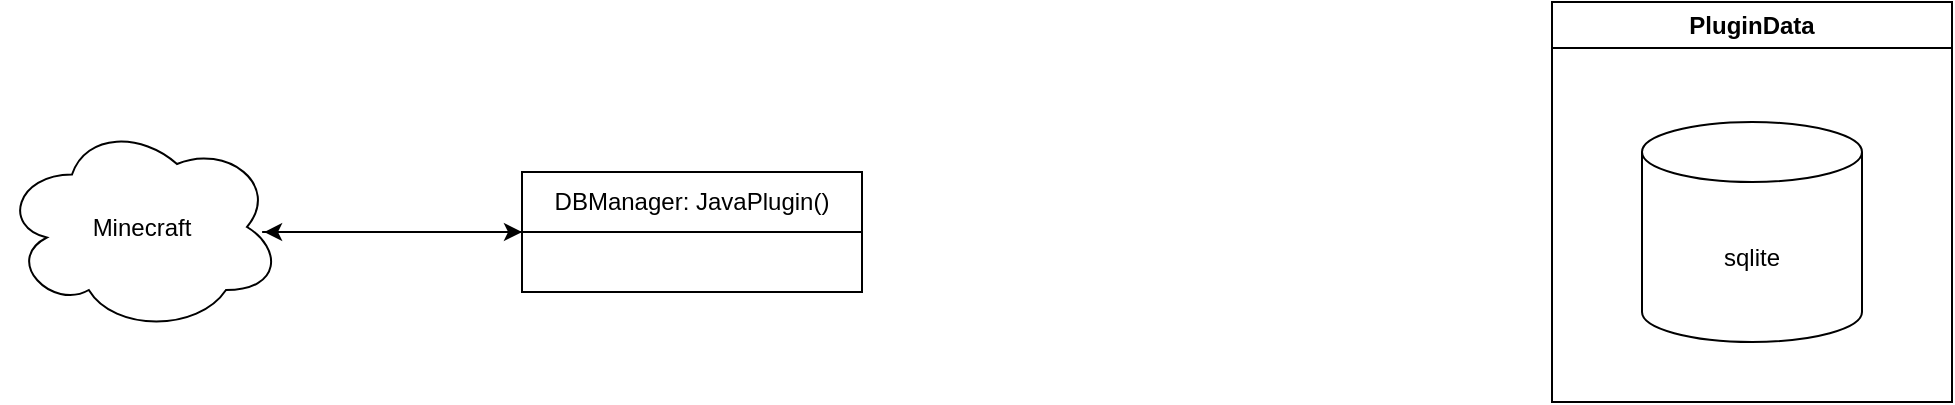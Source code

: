 <mxfile version="21.2.8" type="device">
  <diagram name="ページ1" id="u-k_7LdsT-tdpCUKIp5C">
    <mxGraphModel dx="712" dy="827" grid="1" gridSize="10" guides="1" tooltips="1" connect="1" arrows="1" fold="1" page="1" pageScale="1" pageWidth="827" pageHeight="1169" math="0" shadow="0">
      <root>
        <mxCell id="0" />
        <mxCell id="1" parent="0" />
        <mxCell id="xBKMy2tBpDs8Z0Q0ow9_-1" value="sqlite" style="shape=cylinder3;whiteSpace=wrap;html=1;boundedLbl=1;backgroundOutline=1;size=15;" vertex="1" parent="1">
          <mxGeometry x="850" y="290" width="110" height="110" as="geometry" />
        </mxCell>
        <mxCell id="xBKMy2tBpDs8Z0Q0ow9_-7" style="edgeStyle=orthogonalEdgeStyle;rounded=0;orthogonalLoop=1;jettySize=auto;html=1;entryX=0.936;entryY=0.524;entryDx=0;entryDy=0;entryPerimeter=0;" edge="1" parent="1" source="xBKMy2tBpDs8Z0Q0ow9_-2" target="xBKMy2tBpDs8Z0Q0ow9_-6">
          <mxGeometry relative="1" as="geometry" />
        </mxCell>
        <mxCell id="xBKMy2tBpDs8Z0Q0ow9_-2" value="DBManager: JavaPlugin()" style="swimlane;fontStyle=0;childLayout=stackLayout;horizontal=1;startSize=30;horizontalStack=0;resizeParent=1;resizeParentMax=0;resizeLast=0;collapsible=1;marginBottom=0;whiteSpace=wrap;html=1;" vertex="1" parent="1">
          <mxGeometry x="290" y="315" width="170" height="60" as="geometry" />
        </mxCell>
        <mxCell id="xBKMy2tBpDs8Z0Q0ow9_-9" style="edgeStyle=orthogonalEdgeStyle;rounded=0;orthogonalLoop=1;jettySize=auto;html=1;exitX=0.929;exitY=0.524;exitDx=0;exitDy=0;exitPerimeter=0;entryX=0;entryY=0.5;entryDx=0;entryDy=0;" edge="1" parent="1" source="xBKMy2tBpDs8Z0Q0ow9_-6" target="xBKMy2tBpDs8Z0Q0ow9_-2">
          <mxGeometry relative="1" as="geometry" />
        </mxCell>
        <mxCell id="xBKMy2tBpDs8Z0Q0ow9_-6" value="Minecraft" style="ellipse;shape=cloud;whiteSpace=wrap;html=1;" vertex="1" parent="1">
          <mxGeometry x="30" y="290" width="140" height="105" as="geometry" />
        </mxCell>
        <mxCell id="xBKMy2tBpDs8Z0Q0ow9_-10" value="PluginData" style="swimlane;whiteSpace=wrap;html=1;" vertex="1" parent="1">
          <mxGeometry x="805" y="230" width="200" height="200" as="geometry" />
        </mxCell>
      </root>
    </mxGraphModel>
  </diagram>
</mxfile>
